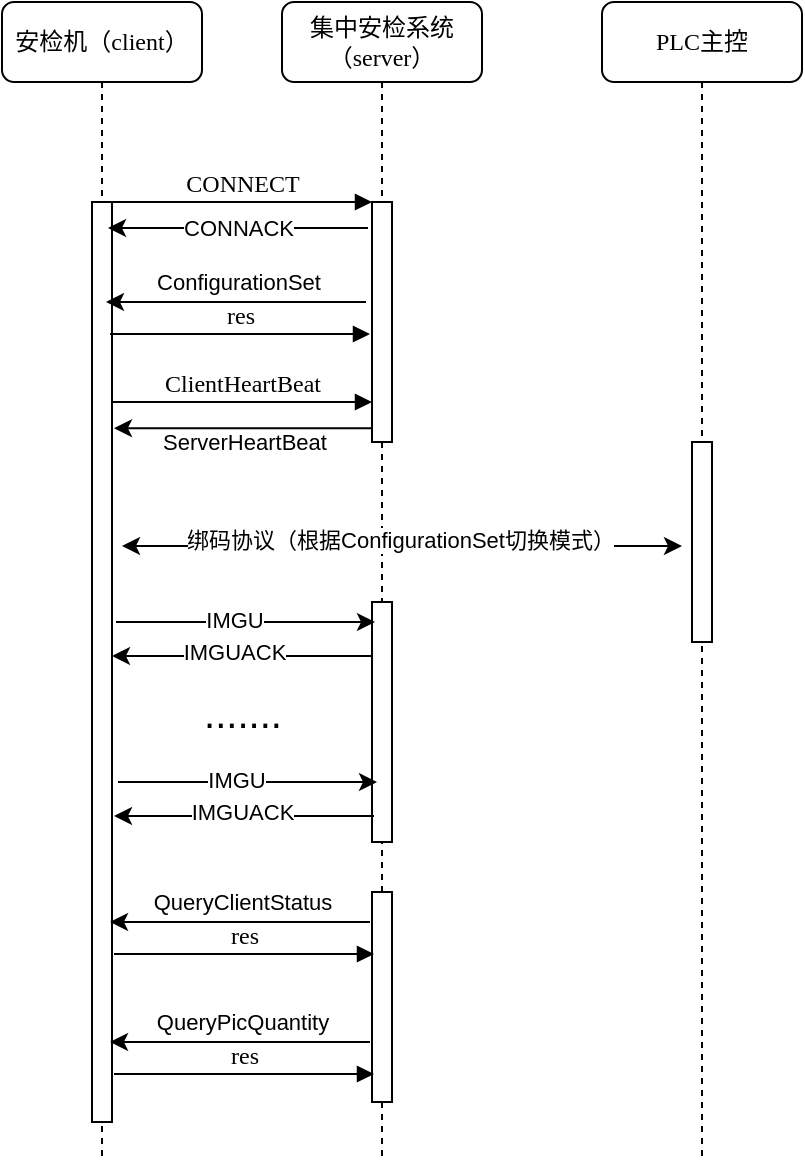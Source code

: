 <mxfile version="14.4.7" type="github">
  <diagram name="Page-1" id="13e1069c-82ec-6db2-03f1-153e76fe0fe0">
    <mxGraphModel dx="868" dy="413" grid="1" gridSize="10" guides="1" tooltips="1" connect="1" arrows="1" fold="1" page="1" pageScale="1" pageWidth="1100" pageHeight="850" background="#ffffff" math="0" shadow="0">
      <root>
        <mxCell id="0" />
        <mxCell id="1" parent="0" />
        <mxCell id="7baba1c4bc27f4b0-2" value="集中安检系统（server）" style="shape=umlLifeline;perimeter=lifelinePerimeter;whiteSpace=wrap;html=1;container=1;collapsible=0;recursiveResize=0;outlineConnect=0;rounded=1;shadow=0;comic=0;labelBackgroundColor=none;strokeWidth=1;fontFamily=Verdana;fontSize=12;align=center;" parent="1" vertex="1">
          <mxGeometry x="240" y="80" width="100" height="580" as="geometry" />
        </mxCell>
        <mxCell id="7baba1c4bc27f4b0-10" value="" style="html=1;points=[];perimeter=orthogonalPerimeter;rounded=0;shadow=0;comic=0;labelBackgroundColor=none;strokeWidth=1;fontFamily=Verdana;fontSize=12;align=center;" parent="7baba1c4bc27f4b0-2" vertex="1">
          <mxGeometry x="45" y="100" width="10" height="120" as="geometry" />
        </mxCell>
        <mxCell id="uFNW1LsYeFXD5kVTbObm-10" value="" style="html=1;points=[];perimeter=orthogonalPerimeter;rounded=0;shadow=0;comic=0;labelBackgroundColor=none;strokeWidth=1;fontFamily=Verdana;fontSize=12;align=center;" vertex="1" parent="7baba1c4bc27f4b0-2">
          <mxGeometry x="45" y="300" width="10" height="120" as="geometry" />
        </mxCell>
        <mxCell id="uFNW1LsYeFXD5kVTbObm-28" value="" style="html=1;points=[];perimeter=orthogonalPerimeter;rounded=0;shadow=0;comic=0;labelBackgroundColor=none;strokeWidth=1;fontFamily=Verdana;fontSize=12;align=center;" vertex="1" parent="7baba1c4bc27f4b0-2">
          <mxGeometry x="45" y="445" width="10" height="105" as="geometry" />
        </mxCell>
        <mxCell id="7baba1c4bc27f4b0-3" value="PLC主控" style="shape=umlLifeline;perimeter=lifelinePerimeter;whiteSpace=wrap;html=1;container=1;collapsible=0;recursiveResize=0;outlineConnect=0;rounded=1;shadow=0;comic=0;labelBackgroundColor=none;strokeWidth=1;fontFamily=Verdana;fontSize=12;align=center;" parent="1" vertex="1">
          <mxGeometry x="400" y="80" width="100" height="580" as="geometry" />
        </mxCell>
        <mxCell id="7baba1c4bc27f4b0-13" value="" style="html=1;points=[];perimeter=orthogonalPerimeter;rounded=0;shadow=0;comic=0;labelBackgroundColor=none;strokeWidth=1;fontFamily=Verdana;fontSize=12;align=center;" parent="7baba1c4bc27f4b0-3" vertex="1">
          <mxGeometry x="45" y="220" width="10" height="100" as="geometry" />
        </mxCell>
        <mxCell id="7baba1c4bc27f4b0-8" value="安检机（client）" style="shape=umlLifeline;perimeter=lifelinePerimeter;whiteSpace=wrap;html=1;container=1;collapsible=0;recursiveResize=0;outlineConnect=0;rounded=1;shadow=0;comic=0;labelBackgroundColor=none;strokeWidth=1;fontFamily=Verdana;fontSize=12;align=center;" parent="1" vertex="1">
          <mxGeometry x="100" y="80" width="100" height="580" as="geometry" />
        </mxCell>
        <mxCell id="7baba1c4bc27f4b0-9" value="" style="html=1;points=[];perimeter=orthogonalPerimeter;rounded=0;shadow=0;comic=0;labelBackgroundColor=none;strokeWidth=1;fontFamily=Verdana;fontSize=12;align=center;" parent="7baba1c4bc27f4b0-8" vertex="1">
          <mxGeometry x="45" y="100" width="10" height="460" as="geometry" />
        </mxCell>
        <mxCell id="7baba1c4bc27f4b0-11" value="CONNECT" style="html=1;verticalAlign=bottom;endArrow=block;entryX=0;entryY=0;labelBackgroundColor=none;fontFamily=Verdana;fontSize=12;edgeStyle=elbowEdgeStyle;elbow=vertical;" parent="1" source="7baba1c4bc27f4b0-9" target="7baba1c4bc27f4b0-10" edge="1">
          <mxGeometry relative="1" as="geometry">
            <mxPoint x="220" y="190" as="sourcePoint" />
          </mxGeometry>
        </mxCell>
        <mxCell id="uFNW1LsYeFXD5kVTbObm-1" value="" style="endArrow=classic;html=1;" edge="1" parent="1">
          <mxGeometry width="50" height="50" relative="1" as="geometry">
            <mxPoint x="283" y="193" as="sourcePoint" />
            <mxPoint x="153" y="193" as="targetPoint" />
            <Array as="points">
              <mxPoint x="233" y="193" />
            </Array>
          </mxGeometry>
        </mxCell>
        <mxCell id="uFNW1LsYeFXD5kVTbObm-2" value="CONNACK" style="edgeLabel;html=1;align=center;verticalAlign=middle;resizable=0;points=[];" vertex="1" connectable="0" parent="uFNW1LsYeFXD5kVTbObm-1">
          <mxGeometry x="-0.122" relative="1" as="geometry">
            <mxPoint x="-8" as="offset" />
          </mxGeometry>
        </mxCell>
        <mxCell id="uFNW1LsYeFXD5kVTbObm-3" value="" style="endArrow=classic;html=1;" edge="1" parent="1">
          <mxGeometry width="50" height="50" relative="1" as="geometry">
            <mxPoint x="282" y="230" as="sourcePoint" />
            <mxPoint x="152" y="230" as="targetPoint" />
            <Array as="points">
              <mxPoint x="252" y="230" />
            </Array>
          </mxGeometry>
        </mxCell>
        <mxCell id="uFNW1LsYeFXD5kVTbObm-5" value="ConfigurationSet" style="edgeLabel;html=1;align=center;verticalAlign=middle;resizable=0;points=[];" vertex="1" connectable="0" parent="uFNW1LsYeFXD5kVTbObm-3">
          <mxGeometry x="0.067" y="-5" relative="1" as="geometry">
            <mxPoint x="5" y="-5" as="offset" />
          </mxGeometry>
        </mxCell>
        <mxCell id="uFNW1LsYeFXD5kVTbObm-6" value="res" style="html=1;verticalAlign=bottom;endArrow=block;entryX=0;entryY=0;labelBackgroundColor=none;fontFamily=Verdana;fontSize=12;edgeStyle=elbowEdgeStyle;elbow=vertical;" edge="1" parent="1">
          <mxGeometry relative="1" as="geometry">
            <mxPoint x="154" y="246" as="sourcePoint" />
            <mxPoint x="284" y="246" as="targetPoint" />
            <Array as="points" />
            <mxPoint as="offset" />
          </mxGeometry>
        </mxCell>
        <mxCell id="uFNW1LsYeFXD5kVTbObm-8" value="" style="endArrow=classic;startArrow=classic;html=1;" edge="1" parent="1">
          <mxGeometry width="50" height="50" relative="1" as="geometry">
            <mxPoint x="160" y="352" as="sourcePoint" />
            <mxPoint x="440" y="352" as="targetPoint" />
          </mxGeometry>
        </mxCell>
        <mxCell id="uFNW1LsYeFXD5kVTbObm-9" value="绑码协议（根据ConfigurationSet切换模式）" style="edgeLabel;html=1;align=center;verticalAlign=middle;resizable=0;points=[];" vertex="1" connectable="0" parent="uFNW1LsYeFXD5kVTbObm-8">
          <mxGeometry x="0.13" y="3" relative="1" as="geometry">
            <mxPoint x="-19" as="offset" />
          </mxGeometry>
        </mxCell>
        <mxCell id="uFNW1LsYeFXD5kVTbObm-11" value="" style="endArrow=classic;html=1;" edge="1" parent="1">
          <mxGeometry width="50" height="50" relative="1" as="geometry">
            <mxPoint x="157" y="390" as="sourcePoint" />
            <mxPoint x="286.5" y="390" as="targetPoint" />
            <Array as="points">
              <mxPoint x="237" y="390" />
            </Array>
          </mxGeometry>
        </mxCell>
        <mxCell id="uFNW1LsYeFXD5kVTbObm-15" value="IMGU" style="edgeLabel;html=1;align=center;verticalAlign=middle;resizable=0;points=[];" vertex="1" connectable="0" parent="uFNW1LsYeFXD5kVTbObm-11">
          <mxGeometry x="-0.151" y="1" relative="1" as="geometry">
            <mxPoint x="4" as="offset" />
          </mxGeometry>
        </mxCell>
        <mxCell id="uFNW1LsYeFXD5kVTbObm-12" value="ClientHeartBeat" style="html=1;verticalAlign=bottom;endArrow=block;labelBackgroundColor=none;fontFamily=Verdana;fontSize=12;edgeStyle=elbowEdgeStyle;elbow=vertical;" edge="1" parent="1">
          <mxGeometry relative="1" as="geometry">
            <mxPoint x="155" y="280" as="sourcePoint" />
            <mxPoint x="285" y="280" as="targetPoint" />
            <Array as="points">
              <mxPoint x="225" y="280" />
            </Array>
          </mxGeometry>
        </mxCell>
        <mxCell id="uFNW1LsYeFXD5kVTbObm-13" value="" style="endArrow=classic;html=1;entryX=1.5;entryY=0.257;entryDx=0;entryDy=0;entryPerimeter=0;" edge="1" parent="1">
          <mxGeometry width="50" height="50" relative="1" as="geometry">
            <mxPoint x="285.5" y="293.08" as="sourcePoint" />
            <mxPoint x="156" y="293.08" as="targetPoint" />
          </mxGeometry>
        </mxCell>
        <mxCell id="uFNW1LsYeFXD5kVTbObm-14" value="ServerHeartBeat" style="edgeLabel;html=1;align=center;verticalAlign=middle;resizable=0;points=[];" vertex="1" connectable="0" parent="uFNW1LsYeFXD5kVTbObm-13">
          <mxGeometry x="0.151" y="1" relative="1" as="geometry">
            <mxPoint x="9.5" y="5.92" as="offset" />
          </mxGeometry>
        </mxCell>
        <mxCell id="uFNW1LsYeFXD5kVTbObm-16" value="" style="endArrow=classic;html=1;" edge="1" parent="1">
          <mxGeometry width="50" height="50" relative="1" as="geometry">
            <mxPoint x="285" y="407" as="sourcePoint" />
            <mxPoint x="155" y="407" as="targetPoint" />
            <Array as="points">
              <mxPoint x="235" y="407" />
            </Array>
          </mxGeometry>
        </mxCell>
        <mxCell id="uFNW1LsYeFXD5kVTbObm-17" value="IMGUACK" style="edgeLabel;html=1;align=center;verticalAlign=middle;resizable=0;points=[];" vertex="1" connectable="0" parent="uFNW1LsYeFXD5kVTbObm-16">
          <mxGeometry x="-0.092" y="2" relative="1" as="geometry">
            <mxPoint x="-10" y="-4" as="offset" />
          </mxGeometry>
        </mxCell>
        <mxCell id="uFNW1LsYeFXD5kVTbObm-18" value="" style="endArrow=classic;html=1;" edge="1" parent="1">
          <mxGeometry width="50" height="50" relative="1" as="geometry">
            <mxPoint x="158" y="470" as="sourcePoint" />
            <mxPoint x="287.5" y="470" as="targetPoint" />
            <Array as="points">
              <mxPoint x="238" y="470" />
            </Array>
          </mxGeometry>
        </mxCell>
        <mxCell id="uFNW1LsYeFXD5kVTbObm-19" value="IMGU" style="edgeLabel;html=1;align=center;verticalAlign=middle;resizable=0;points=[];" vertex="1" connectable="0" parent="uFNW1LsYeFXD5kVTbObm-18">
          <mxGeometry x="-0.151" y="1" relative="1" as="geometry">
            <mxPoint x="4" as="offset" />
          </mxGeometry>
        </mxCell>
        <mxCell id="uFNW1LsYeFXD5kVTbObm-20" value="" style="endArrow=classic;html=1;" edge="1" parent="1">
          <mxGeometry width="50" height="50" relative="1" as="geometry">
            <mxPoint x="286" y="487" as="sourcePoint" />
            <mxPoint x="156" y="487" as="targetPoint" />
            <Array as="points">
              <mxPoint x="236" y="487" />
            </Array>
          </mxGeometry>
        </mxCell>
        <mxCell id="uFNW1LsYeFXD5kVTbObm-21" value="IMGUACK" style="edgeLabel;html=1;align=center;verticalAlign=middle;resizable=0;points=[];" vertex="1" connectable="0" parent="uFNW1LsYeFXD5kVTbObm-20">
          <mxGeometry x="-0.092" y="2" relative="1" as="geometry">
            <mxPoint x="-7" y="-4" as="offset" />
          </mxGeometry>
        </mxCell>
        <mxCell id="uFNW1LsYeFXD5kVTbObm-23" value="&lt;font style=&quot;font-size: 20px&quot;&gt;.......&lt;/font&gt;" style="text;html=1;align=center;verticalAlign=middle;resizable=0;points=[];autosize=1;" vertex="1" parent="1">
          <mxGeometry x="195" y="425" width="50" height="20" as="geometry" />
        </mxCell>
        <mxCell id="uFNW1LsYeFXD5kVTbObm-30" value="" style="endArrow=classic;html=1;" edge="1" parent="1">
          <mxGeometry width="50" height="50" relative="1" as="geometry">
            <mxPoint x="284" y="540" as="sourcePoint" />
            <mxPoint x="154" y="540" as="targetPoint" />
            <Array as="points">
              <mxPoint x="254" y="540" />
            </Array>
          </mxGeometry>
        </mxCell>
        <mxCell id="uFNW1LsYeFXD5kVTbObm-31" value="QueryClientStatus" style="edgeLabel;html=1;align=center;verticalAlign=middle;resizable=0;points=[];" vertex="1" connectable="0" parent="uFNW1LsYeFXD5kVTbObm-30">
          <mxGeometry x="0.067" y="-5" relative="1" as="geometry">
            <mxPoint x="5" y="-5" as="offset" />
          </mxGeometry>
        </mxCell>
        <mxCell id="uFNW1LsYeFXD5kVTbObm-32" value="res" style="html=1;verticalAlign=bottom;endArrow=block;entryX=0;entryY=0;labelBackgroundColor=none;fontFamily=Verdana;fontSize=12;edgeStyle=elbowEdgeStyle;elbow=vertical;" edge="1" parent="1">
          <mxGeometry relative="1" as="geometry">
            <mxPoint x="156" y="556" as="sourcePoint" />
            <mxPoint x="286" y="556" as="targetPoint" />
            <Array as="points" />
            <mxPoint as="offset" />
          </mxGeometry>
        </mxCell>
        <mxCell id="uFNW1LsYeFXD5kVTbObm-33" value="" style="endArrow=classic;html=1;" edge="1" parent="1">
          <mxGeometry width="50" height="50" relative="1" as="geometry">
            <mxPoint x="284" y="600" as="sourcePoint" />
            <mxPoint x="154" y="600" as="targetPoint" />
            <Array as="points">
              <mxPoint x="254" y="600" />
            </Array>
          </mxGeometry>
        </mxCell>
        <mxCell id="uFNW1LsYeFXD5kVTbObm-34" value="QueryPicQuantity" style="edgeLabel;html=1;align=center;verticalAlign=middle;resizable=0;points=[];" vertex="1" connectable="0" parent="uFNW1LsYeFXD5kVTbObm-33">
          <mxGeometry x="0.067" y="-5" relative="1" as="geometry">
            <mxPoint x="5" y="-5" as="offset" />
          </mxGeometry>
        </mxCell>
        <mxCell id="uFNW1LsYeFXD5kVTbObm-35" value="res" style="html=1;verticalAlign=bottom;endArrow=block;entryX=0;entryY=0;labelBackgroundColor=none;fontFamily=Verdana;fontSize=12;edgeStyle=elbowEdgeStyle;elbow=vertical;" edge="1" parent="1">
          <mxGeometry relative="1" as="geometry">
            <mxPoint x="156" y="616" as="sourcePoint" />
            <mxPoint x="286" y="616" as="targetPoint" />
            <Array as="points" />
            <mxPoint as="offset" />
          </mxGeometry>
        </mxCell>
      </root>
    </mxGraphModel>
  </diagram>
</mxfile>
